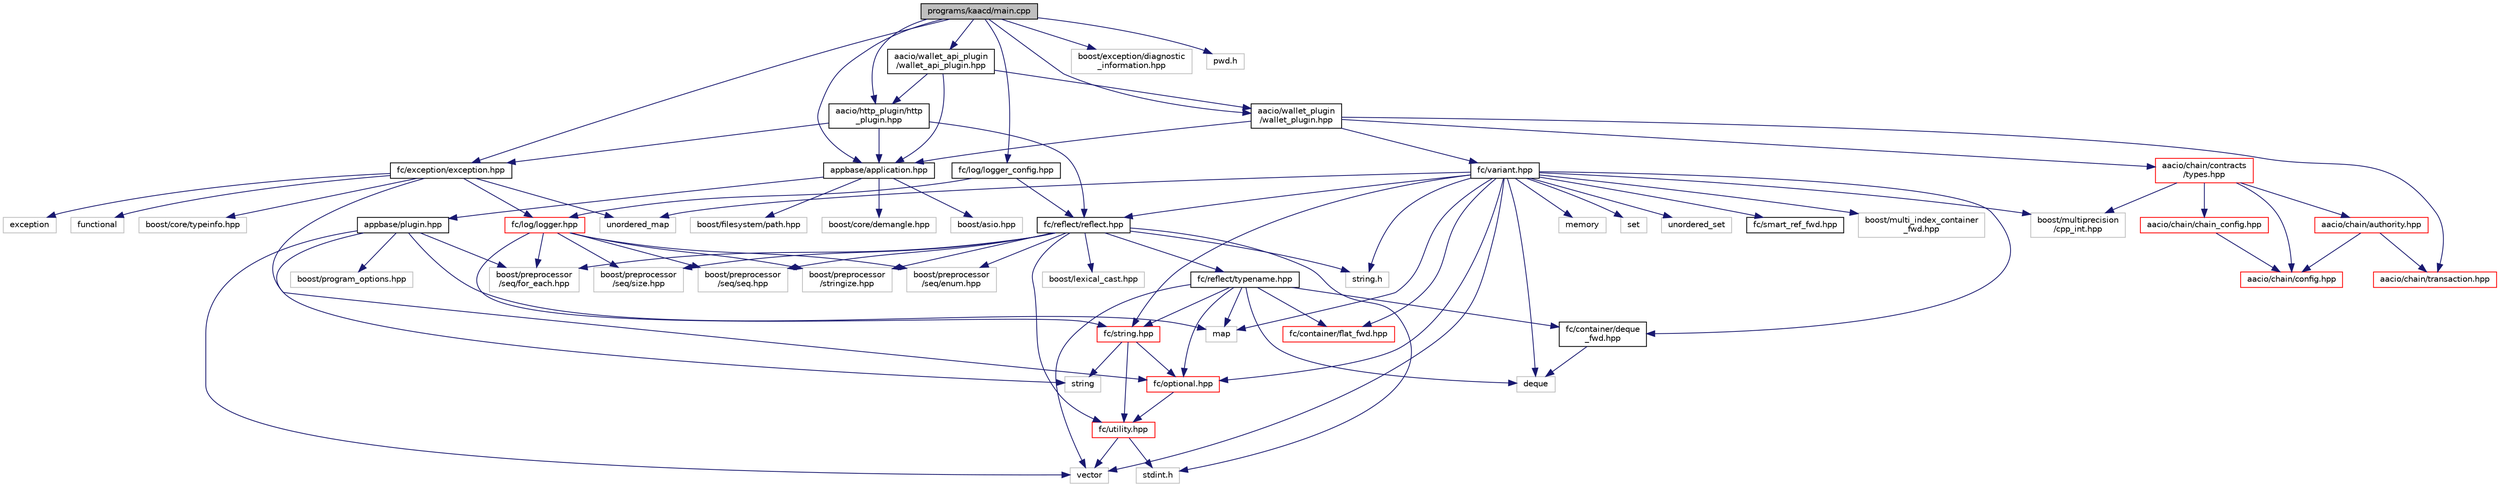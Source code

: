 digraph "programs/kaacd/main.cpp"
{
  edge [fontname="Helvetica",fontsize="10",labelfontname="Helvetica",labelfontsize="10"];
  node [fontname="Helvetica",fontsize="10",shape=record];
  Node0 [label="programs/kaacd/main.cpp",height=0.2,width=0.4,color="black", fillcolor="grey75", style="filled", fontcolor="black"];
  Node0 -> Node1 [color="midnightblue",fontsize="10",style="solid"];
  Node1 [label="appbase/application.hpp",height=0.2,width=0.4,color="black", fillcolor="white", style="filled",URL="$application_8hpp_source.html"];
  Node1 -> Node2 [color="midnightblue",fontsize="10",style="solid"];
  Node2 [label="appbase/plugin.hpp",height=0.2,width=0.4,color="black", fillcolor="white", style="filled",URL="$plugin_8hpp_source.html"];
  Node2 -> Node3 [color="midnightblue",fontsize="10",style="solid"];
  Node3 [label="boost/program_options.hpp",height=0.2,width=0.4,color="grey75", fillcolor="white", style="filled"];
  Node2 -> Node4 [color="midnightblue",fontsize="10",style="solid"];
  Node4 [label="boost/preprocessor\l/seq/for_each.hpp",height=0.2,width=0.4,color="grey75", fillcolor="white", style="filled"];
  Node2 -> Node5 [color="midnightblue",fontsize="10",style="solid"];
  Node5 [label="string",height=0.2,width=0.4,color="grey75", fillcolor="white", style="filled"];
  Node2 -> Node6 [color="midnightblue",fontsize="10",style="solid"];
  Node6 [label="vector",height=0.2,width=0.4,color="grey75", fillcolor="white", style="filled"];
  Node2 -> Node7 [color="midnightblue",fontsize="10",style="solid"];
  Node7 [label="map",height=0.2,width=0.4,color="grey75", fillcolor="white", style="filled"];
  Node1 -> Node8 [color="midnightblue",fontsize="10",style="solid"];
  Node8 [label="boost/filesystem/path.hpp",height=0.2,width=0.4,color="grey75", fillcolor="white", style="filled"];
  Node1 -> Node9 [color="midnightblue",fontsize="10",style="solid"];
  Node9 [label="boost/core/demangle.hpp",height=0.2,width=0.4,color="grey75", fillcolor="white", style="filled"];
  Node1 -> Node10 [color="midnightblue",fontsize="10",style="solid"];
  Node10 [label="boost/asio.hpp",height=0.2,width=0.4,color="grey75", fillcolor="white", style="filled"];
  Node0 -> Node11 [color="midnightblue",fontsize="10",style="solid"];
  Node11 [label="aacio/http_plugin/http\l_plugin.hpp",height=0.2,width=0.4,color="black", fillcolor="white", style="filled",URL="$http__plugin_8hpp.html"];
  Node11 -> Node1 [color="midnightblue",fontsize="10",style="solid"];
  Node11 -> Node12 [color="midnightblue",fontsize="10",style="solid"];
  Node12 [label="fc/exception/exception.hpp",height=0.2,width=0.4,color="black", fillcolor="white", style="filled",URL="$exception_8hpp.html",tooltip="Defines exception&#39;s used by fc. "];
  Node12 -> Node13 [color="midnightblue",fontsize="10",style="solid"];
  Node13 [label="fc/log/logger.hpp",height=0.2,width=0.4,color="red", fillcolor="white", style="filled",URL="$logger_8hpp_source.html"];
  Node13 -> Node14 [color="midnightblue",fontsize="10",style="solid"];
  Node14 [label="fc/string.hpp",height=0.2,width=0.4,color="red", fillcolor="white", style="filled",URL="$string_8hpp_source.html"];
  Node14 -> Node15 [color="midnightblue",fontsize="10",style="solid"];
  Node15 [label="fc/utility.hpp",height=0.2,width=0.4,color="red", fillcolor="white", style="filled",URL="$utility_8hpp_source.html"];
  Node15 -> Node16 [color="midnightblue",fontsize="10",style="solid"];
  Node16 [label="stdint.h",height=0.2,width=0.4,color="grey75", fillcolor="white", style="filled"];
  Node15 -> Node6 [color="midnightblue",fontsize="10",style="solid"];
  Node14 -> Node21 [color="midnightblue",fontsize="10",style="solid"];
  Node21 [label="fc/optional.hpp",height=0.2,width=0.4,color="red", fillcolor="white", style="filled",URL="$libraries_2fc_2include_2fc_2optional_8hpp_source.html"];
  Node21 -> Node15 [color="midnightblue",fontsize="10",style="solid"];
  Node14 -> Node5 [color="midnightblue",fontsize="10",style="solid"];
  Node13 -> Node4 [color="midnightblue",fontsize="10",style="solid"];
  Node13 -> Node27 [color="midnightblue",fontsize="10",style="solid"];
  Node27 [label="boost/preprocessor\l/seq/enum.hpp",height=0.2,width=0.4,color="grey75", fillcolor="white", style="filled"];
  Node13 -> Node28 [color="midnightblue",fontsize="10",style="solid"];
  Node28 [label="boost/preprocessor\l/seq/size.hpp",height=0.2,width=0.4,color="grey75", fillcolor="white", style="filled"];
  Node13 -> Node29 [color="midnightblue",fontsize="10",style="solid"];
  Node29 [label="boost/preprocessor\l/seq/seq.hpp",height=0.2,width=0.4,color="grey75", fillcolor="white", style="filled"];
  Node13 -> Node30 [color="midnightblue",fontsize="10",style="solid"];
  Node30 [label="boost/preprocessor\l/stringize.hpp",height=0.2,width=0.4,color="grey75", fillcolor="white", style="filled"];
  Node12 -> Node21 [color="midnightblue",fontsize="10",style="solid"];
  Node12 -> Node52 [color="midnightblue",fontsize="10",style="solid"];
  Node52 [label="exception",height=0.2,width=0.4,color="grey75", fillcolor="white", style="filled"];
  Node12 -> Node53 [color="midnightblue",fontsize="10",style="solid"];
  Node53 [label="functional",height=0.2,width=0.4,color="grey75", fillcolor="white", style="filled"];
  Node12 -> Node45 [color="midnightblue",fontsize="10",style="solid"];
  Node45 [label="unordered_map",height=0.2,width=0.4,color="grey75", fillcolor="white", style="filled"];
  Node12 -> Node54 [color="midnightblue",fontsize="10",style="solid"];
  Node54 [label="boost/core/typeinfo.hpp",height=0.2,width=0.4,color="grey75", fillcolor="white", style="filled"];
  Node11 -> Node25 [color="midnightblue",fontsize="10",style="solid"];
  Node25 [label="fc/reflect/reflect.hpp",height=0.2,width=0.4,color="black", fillcolor="white", style="filled",URL="$libraries_2fc_2include_2fc_2reflect_2reflect_8hpp_source.html"];
  Node25 -> Node15 [color="midnightblue",fontsize="10",style="solid"];
  Node25 -> Node26 [color="midnightblue",fontsize="10",style="solid"];
  Node26 [label="boost/lexical_cast.hpp",height=0.2,width=0.4,color="grey75", fillcolor="white", style="filled"];
  Node25 -> Node4 [color="midnightblue",fontsize="10",style="solid"];
  Node25 -> Node27 [color="midnightblue",fontsize="10",style="solid"];
  Node25 -> Node28 [color="midnightblue",fontsize="10",style="solid"];
  Node25 -> Node29 [color="midnightblue",fontsize="10",style="solid"];
  Node25 -> Node30 [color="midnightblue",fontsize="10",style="solid"];
  Node25 -> Node16 [color="midnightblue",fontsize="10",style="solid"];
  Node25 -> Node31 [color="midnightblue",fontsize="10",style="solid"];
  Node31 [label="string.h",height=0.2,width=0.4,color="grey75", fillcolor="white", style="filled"];
  Node25 -> Node32 [color="midnightblue",fontsize="10",style="solid"];
  Node32 [label="fc/reflect/typename.hpp",height=0.2,width=0.4,color="black", fillcolor="white", style="filled",URL="$typename_8hpp_source.html"];
  Node32 -> Node33 [color="midnightblue",fontsize="10",style="solid"];
  Node33 [label="deque",height=0.2,width=0.4,color="grey75", fillcolor="white", style="filled"];
  Node32 -> Node7 [color="midnightblue",fontsize="10",style="solid"];
  Node32 -> Node6 [color="midnightblue",fontsize="10",style="solid"];
  Node32 -> Node14 [color="midnightblue",fontsize="10",style="solid"];
  Node32 -> Node21 [color="midnightblue",fontsize="10",style="solid"];
  Node32 -> Node34 [color="midnightblue",fontsize="10",style="solid"];
  Node34 [label="fc/container/flat_fwd.hpp",height=0.2,width=0.4,color="red", fillcolor="white", style="filled",URL="$flat__fwd_8hpp_source.html"];
  Node32 -> Node38 [color="midnightblue",fontsize="10",style="solid"];
  Node38 [label="fc/container/deque\l_fwd.hpp",height=0.2,width=0.4,color="black", fillcolor="white", style="filled",URL="$deque__fwd_8hpp_source.html"];
  Node38 -> Node33 [color="midnightblue",fontsize="10",style="solid"];
  Node0 -> Node55 [color="midnightblue",fontsize="10",style="solid"];
  Node55 [label="aacio/wallet_plugin\l/wallet_plugin.hpp",height=0.2,width=0.4,color="black", fillcolor="white", style="filled",URL="$wallet__plugin_8hpp.html"];
  Node55 -> Node1 [color="midnightblue",fontsize="10",style="solid"];
  Node55 -> Node42 [color="midnightblue",fontsize="10",style="solid"];
  Node42 [label="fc/variant.hpp",height=0.2,width=0.4,color="black", fillcolor="white", style="filled",URL="$variant_8hpp_source.html"];
  Node42 -> Node33 [color="midnightblue",fontsize="10",style="solid"];
  Node42 -> Node7 [color="midnightblue",fontsize="10",style="solid"];
  Node42 -> Node43 [color="midnightblue",fontsize="10",style="solid"];
  Node43 [label="memory",height=0.2,width=0.4,color="grey75", fillcolor="white", style="filled"];
  Node42 -> Node44 [color="midnightblue",fontsize="10",style="solid"];
  Node44 [label="set",height=0.2,width=0.4,color="grey75", fillcolor="white", style="filled"];
  Node42 -> Node45 [color="midnightblue",fontsize="10",style="solid"];
  Node42 -> Node46 [color="midnightblue",fontsize="10",style="solid"];
  Node46 [label="unordered_set",height=0.2,width=0.4,color="grey75", fillcolor="white", style="filled"];
  Node42 -> Node6 [color="midnightblue",fontsize="10",style="solid"];
  Node42 -> Node31 [color="midnightblue",fontsize="10",style="solid"];
  Node42 -> Node21 [color="midnightblue",fontsize="10",style="solid"];
  Node42 -> Node14 [color="midnightblue",fontsize="10",style="solid"];
  Node42 -> Node38 [color="midnightblue",fontsize="10",style="solid"];
  Node42 -> Node34 [color="midnightblue",fontsize="10",style="solid"];
  Node42 -> Node47 [color="midnightblue",fontsize="10",style="solid"];
  Node47 [label="fc/smart_ref_fwd.hpp",height=0.2,width=0.4,color="black", fillcolor="white", style="filled",URL="$smart__ref__fwd_8hpp_source.html"];
  Node42 -> Node48 [color="midnightblue",fontsize="10",style="solid"];
  Node48 [label="boost/multi_index_container\l_fwd.hpp",height=0.2,width=0.4,color="grey75", fillcolor="white", style="filled"];
  Node42 -> Node49 [color="midnightblue",fontsize="10",style="solid"];
  Node49 [label="boost/multiprecision\l/cpp_int.hpp",height=0.2,width=0.4,color="grey75", fillcolor="white", style="filled"];
  Node42 -> Node25 [color="midnightblue",fontsize="10",style="solid"];
  Node55 -> Node56 [color="midnightblue",fontsize="10",style="solid"];
  Node56 [label="aacio/chain/contracts\l/types.hpp",height=0.2,width=0.4,color="red", fillcolor="white", style="filled",URL="$libraries_2chain_2include_2aacio_2chain_2contracts_2types_8hpp_source.html"];
  Node56 -> Node57 [color="midnightblue",fontsize="10",style="solid"];
  Node57 [label="aacio/chain/authority.hpp",height=0.2,width=0.4,color="red", fillcolor="white", style="filled",URL="$authority_8hpp.html"];
  Node57 -> Node82 [color="midnightblue",fontsize="10",style="solid"];
  Node82 [label="aacio/chain/transaction.hpp",height=0.2,width=0.4,color="red", fillcolor="white", style="filled",URL="$libraries_2chain_2include_2aacio_2chain_2transaction_8hpp.html"];
  Node57 -> Node132 [color="midnightblue",fontsize="10",style="solid"];
  Node132 [label="aacio/chain/config.hpp",height=0.2,width=0.4,color="red", fillcolor="white", style="filled",URL="$libraries_2chain_2include_2aacio_2chain_2config_8hpp.html"];
  Node56 -> Node154 [color="midnightblue",fontsize="10",style="solid"];
  Node154 [label="aacio/chain/chain_config.hpp",height=0.2,width=0.4,color="red", fillcolor="white", style="filled",URL="$chain__config_8hpp.html"];
  Node154 -> Node132 [color="midnightblue",fontsize="10",style="solid"];
  Node56 -> Node132 [color="midnightblue",fontsize="10",style="solid"];
  Node56 -> Node49 [color="midnightblue",fontsize="10",style="solid"];
  Node55 -> Node82 [color="midnightblue",fontsize="10",style="solid"];
  Node0 -> Node155 [color="midnightblue",fontsize="10",style="solid"];
  Node155 [label="aacio/wallet_api_plugin\l/wallet_api_plugin.hpp",height=0.2,width=0.4,color="black", fillcolor="white", style="filled",URL="$wallet__api__plugin_8hpp.html"];
  Node155 -> Node55 [color="midnightblue",fontsize="10",style="solid"];
  Node155 -> Node11 [color="midnightblue",fontsize="10",style="solid"];
  Node155 -> Node1 [color="midnightblue",fontsize="10",style="solid"];
  Node0 -> Node156 [color="midnightblue",fontsize="10",style="solid"];
  Node156 [label="fc/log/logger_config.hpp",height=0.2,width=0.4,color="black", fillcolor="white", style="filled",URL="$logger__config_8hpp_source.html"];
  Node156 -> Node13 [color="midnightblue",fontsize="10",style="solid"];
  Node156 -> Node25 [color="midnightblue",fontsize="10",style="solid"];
  Node0 -> Node12 [color="midnightblue",fontsize="10",style="solid"];
  Node0 -> Node157 [color="midnightblue",fontsize="10",style="solid"];
  Node157 [label="boost/exception/diagnostic\l_information.hpp",height=0.2,width=0.4,color="grey75", fillcolor="white", style="filled"];
  Node0 -> Node158 [color="midnightblue",fontsize="10",style="solid"];
  Node158 [label="pwd.h",height=0.2,width=0.4,color="grey75", fillcolor="white", style="filled"];
}
